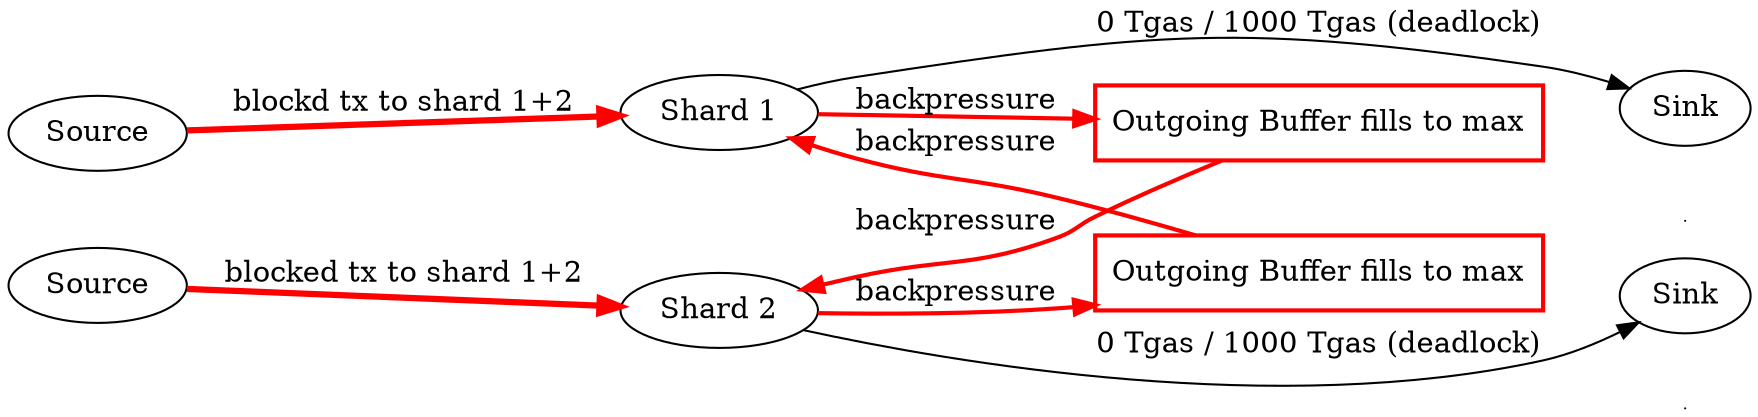 digraph G {
    rankdir=LR;

    // Invisible nodes for alignment
    {
        node [shape=point, width=0, height=0, label=""];
        invisible_sink1;
        invisible_sink2;
    }

    // Nodes
    subgraph cluster_shard1 {
        label = "Shard 1";
        style=filled;
        color=lightgrey;
        node [shape=ellipse];

        Source1 [label="Source"];
        Shard1 [label="Shard 1"];
        Sink1 [label="Sink"];
        Buffer1 [label="Outgoing Buffer fills to max" shape=box color="red" penwidth=2];


        Sink1 -> invisible_sink1 [style=invis];
        Buffer1 -> Sink1 [style=invis];
    }

    subgraph cluster_shard2 {
        label = "Shard 2";
        style=filled;
        color=lightgrey;
        node [shape=ellipse];

        Source2 [label="Source"];
        Shard2 [label="Shard 2"];
        Sink2 [label="Sink"];
        Buffer2 [label="Outgoing Buffer fills to max" shape=box color="red" penwidth=2];

        invisible_sink1 -> invisible_sink2 [style=invis];
        Source1 -> Source2 [style=invis];
        Sink2 -> invisible_sink2 [style=invis];
        Buffer2 -> Sink2 [style=invis];
    }

   
    // Edges
    Source1 -> Shard1 [label="blockd tx to shard 1+2" color="red" penwidth=3];
    Source2 -> Shard2 [label="blocked tx to shard 1+2" color="red" penwidth=3];

    Shard1 -> Sink1 [label="0 Tgas / 1000 Tgas (deadlock)"];
    Shard2 -> Sink2 [label="0 Tgas / 1000 Tgas (deadlock)"];

    Shard1 -> Buffer1 [label="backpressure" color="red" penwidth=2]
    Buffer1 -> Shard2 [label="backpressure" color="red" penwidth=2];

    Shard2 -> Buffer2 [label="backpressure" color="red" penwidth=2]
    Buffer2 -> Shard1 [label="backpressure" color="red" penwidth=2];




    // Aligning subgraphs
    {rank=same; Source1; Source2;}
    {rank=same; Shard1; Shard2;}
    {rank=same; Buffer1; Buffer2;}
    {rank=same; Sink1; Sink2; invisible_sink1; invisible_sink2;}
}
